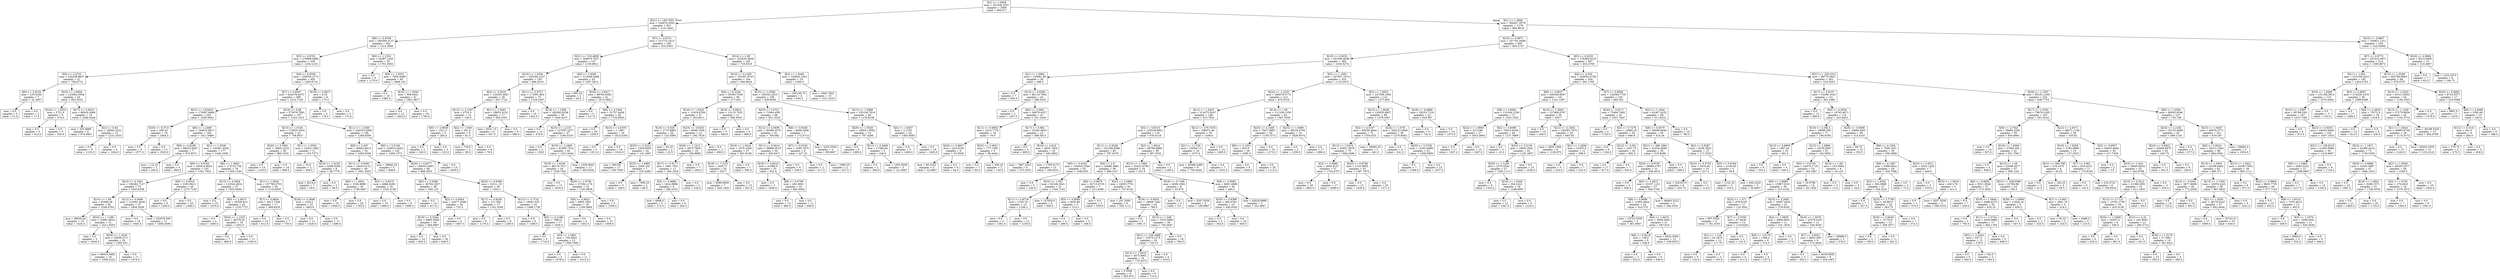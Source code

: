 digraph Tree {
node [shape=box] ;
0 [label="X[1] <= 1.0928\nmse = 331639.3357\nsamples = 2000\nvalue = 994.517"] ;
1 [label="X[21] <= 190.7655\nmse = 334474.0293\nsamples = 821\nvalue = 1151.8441"] ;
0 -> 1 [labeldistance=2.5, labelangle=45, headlabel="True"] ;
2 [label="X[8] <= 0.9768\nmse = 283384.3137\nsamples = 491\nvalue = 1314.3666"] ;
1 -> 2 ;
3 [label="X[3] <= 0.8701\nmse = 279869.0884\nsamples = 436\nvalue = 1254.1216"] ;
2 -> 3 ;
4 [label="X[9] <= 2.5732\nmse = 225238.8637\nsamples = 31\nvalue = 708.6774"] ;
3 -> 4 ;
5 [label="X[6] <= 2.9154\nmse = 235.9184\nsamples = 7\nvalue = 41.2857"] ;
4 -> 5 ;
6 [label="mse = 0.0\nsamples = 5\nvalue = 51.0"] ;
5 -> 6 ;
7 [label="mse = 0.0\nsamples = 2\nvalue = 17.0"] ;
5 -> 7 ;
8 [label="X[23] <= 3.9949\nmse = 123062.0556\nsamples = 24\nvalue = 903.3333"] ;
4 -> 8 ;
9 [label="X[16] <= 1.0252\nmse = 3721.0\nsamples = 6\nvalue = 474.0"] ;
8 -> 9 ;
10 [label="mse = 0.0\nsamples = 3\nvalue = 413.0"] ;
9 -> 10 ;
11 [label="mse = 0.0\nsamples = 3\nvalue = 535.0"] ;
9 -> 11 ;
12 [label="X[17] <= 0.9523\nmse = 80919.2469\nsamples = 18\nvalue = 1046.4444"] ;
8 -> 12 ;
13 [label="mse = 533.8889\nsamples = 6\nvalue = 676.6667"] ;
12 -> 13 ;
14 [label="X[2] <= 0.84\nmse = 18560.2222\nsamples = 12\nvalue = 1231.3333"] ;
12 -> 14 ;
15 [label="mse = 0.0\nsamples = 8\nvalue = 1135.0"] ;
14 -> 15 ;
16 [label="mse = 0.0\nsamples = 4\nvalue = 1424.0"] ;
14 -> 16 ;
17 [label="X[4] <= 6.8356\nmse = 259535.2773\nsamples = 405\nvalue = 1295.8716"] ;
3 -> 17 ;
18 [label="X[7] <= 0.9597\nmse = 244278.4475\nsamples = 399\nvalue = 1312.7193"] ;
17 -> 18 ;
19 [label="X[21] <= 19.6633\nmse = 173097.8469\nsamples = 202\nvalue = 1458.5842"] ;
18 -> 19 ;
20 [label="X[18] <= 6.3721\nmse = 406.25\nsamples = 18\nvalue = 1944.5"] ;
19 -> 20 ;
21 [label="mse = 0.0\nsamples = 5\nvalue = 1977.0"] ;
20 -> 21 ;
22 [label="mse = 0.0\nsamples = 13\nvalue = 1932.0"] ;
20 -> 22 ;
23 [label="X[6] <= 1.2469\nmse = 164633.8617\nsamples = 184\nvalue = 1411.0489"] ;
19 -> 23 ;
24 [label="X[8] <= 0.9208\nmse = 88525.8367\nsamples = 7\nvalue = 674.8571"] ;
23 -> 24 ;
25 [label="mse = 110.25\nsamples = 2\nvalue = 204.5"] ;
24 -> 25 ;
26 [label="mse = 0.0\nsamples = 5\nvalue = 863.0"] ;
24 -> 26 ;
27 [label="X[1] <= 1.0536\nmse = 145361.9336\nsamples = 177\nvalue = 1440.1638"] ;
23 -> 27 ;
28 [label="X[6] <= 3.0193\nmse = 100414.9625\nsamples = 101\nvalue = 1541.7822"] ;
27 -> 28 ;
29 [label="X[10] <= 4.1961\nmse = 100482.7127\nsamples = 73\nvalue = 1643.8356"] ;
28 -> 29 ;
30 [label="X[14] <= 1.09\nmse = 62846.38\nsamples = 46\nvalue = 1549.4783"] ;
29 -> 30 ;
31 [label="mse = 56629.44\nsamples = 15\nvalue = 1420.4"] ;
30 -> 31 ;
32 [label="X[24] <= 1.1199\nmse = 53891.8023\nsamples = 31\nvalue = 1611.9355"] ;
30 -> 32 ;
33 [label="mse = 0.0\nsamples = 2\nvalue = 1844.0"] ;
32 -> 33 ;
34 [label="X[26] <= 1.2239\nmse = 53638.2711\nsamples = 29\nvalue = 1595.931"] ;
32 -> 34 ;
35 [label="mse = 80416.5062\nsamples = 18\nvalue = 1548.2222"] ;
34 -> 35 ;
36 [label="mse = 0.0\nsamples = 11\nvalue = 1674.0"] ;
34 -> 36 ;
37 [label="X[12] <= 4.0408\nmse = 123592.4636\nsamples = 27\nvalue = 1804.5926"] ;
29 -> 37 ;
38 [label="mse = 0.0\nsamples = 16\nvalue = 1945.0"] ;
37 -> 38 ;
39 [label="mse = 232978.595\nsamples = 11\nvalue = 1600.3636"] ;
37 -> 39 ;
40 [label="X[5] <= 0.9016\nmse = 2293.0612\nsamples = 28\nvalue = 1275.7143"] ;
28 -> 40 ;
41 [label="mse = 0.0\nsamples = 8\nvalue = 1200.0"] ;
40 -> 41 ;
42 [label="mse = 0.0\nsamples = 20\nvalue = 1306.0"] ;
40 -> 42 ;
43 [label="X[6] <= 1.3403\nmse = 173133.736\nsamples = 76\nvalue = 1305.1184"] ;
27 -> 43 ;
44 [label="X[12] <= 4.3404\nmse = 112542.4032\nsamples = 37\nvalue = 1503.5946"] ;
43 -> 44 ;
45 [label="mse = 0.0\nsamples = 15\nvalue = 1870.0"] ;
44 -> 45 ;
46 [label="X[0] <= 2.9475\nmse = 35328.812\nsamples = 22\nvalue = 1253.7727"] ;
44 -> 46 ;
47 [label="mse = 0.0\nsamples = 4\nvalue = 1480.0"] ;
46 -> 47 ;
48 [label="X[24] <= 1.1253\nmse = 29279.25\nsamples = 18\nvalue = 1203.5"] ;
46 -> 48 ;
49 [label="mse = 0.0\nsamples = 7\nvalue = 989.0"] ;
48 -> 49 ;
50 [label="mse = 0.0\nsamples = 11\nvalue = 1340.0"] ;
48 -> 50 ;
51 [label="X[1] <= 1.0644\nmse = 157789.0703\nsamples = 39\nvalue = 1116.8205"] ;
43 -> 51 ;
52 [label="X[7] <= 0.8856\nmse = 4612.7336\nsamples = 17\nvalue = 668.8235"] ;
51 -> 52 ;
53 [label="mse = 0.0\nsamples = 10\nvalue = 612.0"] ;
52 -> 53 ;
54 [label="mse = 0.0\nsamples = 7\nvalue = 750.0"] ;
52 -> 54 ;
55 [label="X[18] <= 5.3646\nmse = 1225.0\nsamples = 22\nvalue = 1463.0"] ;
51 -> 55 ;
56 [label="mse = 0.0\nsamples = 11\nvalue = 1428.0"] ;
55 -> 56 ;
57 [label="mse = 0.0\nsamples = 11\nvalue = 1498.0"] ;
55 -> 57 ;
58 [label="X[19] <= 0.98\nmse = 273078.7991\nsamples = 197\nvalue = 1163.1523"] ;
18 -> 58 ;
59 [label="X[15] <= 1.0145\nmse = 174025.3932\nsamples = 41\nvalue = 756.8537"] ;
58 -> 59 ;
60 [label="X[20] <= 0.7801\nmse = 18822.2222\nsamples = 30\nvalue = 996.3333"] ;
59 -> 60 ;
61 [label="mse = 0.0\nsamples = 14\nvalue = 1143.0"] ;
60 -> 61 ;
62 [label="mse = 0.0\nsamples = 16\nvalue = 868.0"] ;
60 -> 62 ;
63 [label="X[1] <= 1.0503\nmse = 14322.1983\nsamples = 11\nvalue = 103.7273"] ;
59 -> 63 ;
64 [label="mse = 16.0\nsamples = 2\nvalue = 306.0"] ;
63 -> 64 ;
65 [label="X[16] <= 1.0155\nmse = 6388.8395\nsamples = 9\nvalue = 58.7778"] ;
63 -> 65 ;
66 [label="mse = 8214.0\nsamples = 7\nvalue = 59.0"] ;
65 -> 66 ;
67 [label="mse = 0.0\nsamples = 2\nvalue = 58.0"] ;
65 -> 67 ;
68 [label="X[11] <= 1.0265\nmse = 244323.2908\nsamples = 156\nvalue = 1269.9359"] ;
58 -> 68 ;
69 [label="X[9] <= 2.497\nmse = 85844.6914\nsamples = 54\nvalue = 1609.5556"] ;
68 -> 69 ;
70 [label="X[11] <= 0.9392\nmse = 18433.0112\nsamples = 49\nvalue = 1691.2653"] ;
69 -> 70 ;
71 [label="X[9] <= 1.6931\nmse = 1530.8889\nsamples = 30\nvalue = 1790.6667"] ;
70 -> 71 ;
72 [label="mse = 0.0\nsamples = 10\nvalue = 1846.0"] ;
71 -> 72 ;
73 [label="mse = 0.0\nsamples = 20\nvalue = 1763.0"] ;
71 -> 73 ;
74 [label="X[5] <= 0.8475\nmse = 4886.4266\nsamples = 19\nvalue = 1534.3158"] ;
70 -> 74 ;
75 [label="mse = 0.0\nsamples = 10\nvalue = 1468.0"] ;
74 -> 75 ;
76 [label="mse = 0.0\nsamples = 9\nvalue = 1608.0"] ;
74 -> 76 ;
77 [label="mse = 39840.16\nsamples = 5\nvalue = 808.8"] ;
69 -> 77 ;
78 [label="X[6] <= 5.5149\nmse = 234833.0204\nsamples = 102\nvalue = 1090.1373"] ;
68 -> 78 ;
79 [label="X[20] <= 0.8577\nmse = 164033.2991\nsamples = 88\nvalue = 968.2955"] ;
78 -> 79 ;
80 [label="X[6] <= 2.0589\nmse = 36704.1927\nsamples = 48\nvalue = 640.125"] ;
79 -> 80 ;
81 [label="mse = 0.0\nsamples = 14\nvalue = 417.0"] ;
80 -> 81 ;
82 [label="X[2] <= 0.9054\nmse = 22877.0588\nsamples = 34\nvalue = 732.0"] ;
80 -> 82 ;
83 [label="X[18] <= 5.5244\nmse = 6883.5556\nsamples = 30\nvalue = 684.6667"] ;
82 -> 83 ;
84 [label="mse = 0.0\nsamples = 10\nvalue = 802.0"] ;
83 -> 84 ;
85 [label="mse = 0.0\nsamples = 20\nvalue = 626.0"] ;
83 -> 85 ;
86 [label="mse = 0.0\nsamples = 4\nvalue = 1087.0"] ;
82 -> 86 ;
87 [label="X[20] <= 0.9389\nmse = 32511.19\nsamples = 40\nvalue = 1362.1"] ;
79 -> 87 ;
88 [label="X[17] <= 0.9256\nmse = 271.308\nsamples = 17\nvalue = 1191.5294"] ;
87 -> 88 ;
89 [label="mse = 0.0\nsamples = 9\nvalue = 1176.0"] ;
88 -> 89 ;
90 [label="mse = 0.0\nsamples = 8\nvalue = 1209.0"] ;
88 -> 90 ;
91 [label="X[12] <= 3.3732\nmse = 18941.535\nsamples = 23\nvalue = 1488.1739"] ;
87 -> 91 ;
92 [label="mse = 0.0\nsamples = 6\nvalue = 1296.0"] ;
91 -> 92 ;
93 [label="X[0] <= 5.2188\nmse = 7992.0\nsamples = 17\nvalue = 1556.0"] ;
91 -> 93 ;
94 [label="mse = 0.0\nsamples = 4\nvalue = 1716.0"] ;
93 -> 94 ;
95 [label="X[3] <= 1.0901\nmse = 150.4852\nsamples = 13\nvalue = 1506.7692"] ;
93 -> 95 ;
96 [label="mse = 0.0\nsamples = 2\nvalue = 1478.0"] ;
95 -> 96 ;
97 [label="mse = 0.0\nsamples = 11\nvalue = 1512.0"] ;
95 -> 97 ;
98 [label="mse = 0.0\nsamples = 14\nvalue = 1856.0"] ;
78 -> 98 ;
99 [label="X[19] <= 0.9671\nmse = 6.25\nsamples = 6\nvalue = 175.5"] ;
17 -> 99 ;
100 [label="mse = 0.0\nsamples = 3\nvalue = 178.0"] ;
99 -> 100 ;
101 [label="mse = 0.0\nsamples = 3\nvalue = 173.0"] ;
99 -> 101 ;
102 [label="X[6] <= 1.1332\nmse = 54397.1425\nsamples = 55\nvalue = 1791.9455"] ;
2 -> 102 ;
103 [label="mse = 0.0\nsamples = 6\nvalue = 1170.0"] ;
102 -> 103 ;
104 [label="X[9] <= 1.6551\nmse = 7892.9488\nsamples = 49\nvalue = 1868.102"] ;
102 -> 104 ;
105 [label="mse = 0.0\nsamples = 18\nvalue = 1982.0"] ;
104 -> 105 ;
106 [label="X[19] <= 1.0545\nmse = 569.6441\nsamples = 31\nvalue = 1801.9677"] ;
104 -> 106 ;
107 [label="mse = 0.0\nsamples = 12\nvalue = 1832.0"] ;
106 -> 107 ;
108 [label="mse = 0.0\nsamples = 19\nvalue = 1783.0"] ;
106 -> 108 ;
109 [label="X[7] <= 0.8731\nmse = 312715.2415\nsamples = 330\nvalue = 910.0303"] ;
1 -> 109 ;
110 [label="X[21] <= 319.4609\nmse = 306670.7637\nsamples = 147\nvalue = 1150.8912"] ;
109 -> 110 ;
111 [label="X[16] <= 1.0334\nmse = 229184.1227\nsamples = 104\nvalue = 966.2019"] ;
110 -> 111 ;
112 [label="X[4] <= 3.5516\nmse = 133435.3841\nsamples = 29\nvalue = 547.1724"] ;
111 -> 112 ;
113 [label="X[12] <= 2.1637\nmse = 9753.5\nsamples = 12\nvalue = 149.0"] ;
112 -> 113 ;
114 [label="X[6] <= 2.9636\nmse = 1521.0\nsamples = 4\nvalue = 284.0"] ;
113 -> 114 ;
115 [label="mse = 0.0\nsamples = 2\nvalue = 245.0"] ;
114 -> 115 ;
116 [label="mse = 0.0\nsamples = 2\nvalue = 323.0"] ;
114 -> 116 ;
117 [label="X[2] <= 1.049\nmse = 201.0\nsamples = 8\nvalue = 81.5"] ;
113 -> 117 ;
118 [label="mse = 729.0\nsamples = 2\nvalue = 89.0"] ;
117 -> 118 ;
119 [label="mse = 0.0\nsamples = 6\nvalue = 79.0"] ;
117 -> 119 ;
120 [label="X[1] <= 1.0491\nmse = 29832.4152\nsamples = 17\nvalue = 828.2353"] ;
112 -> 120 ;
121 [label="mse = 8331.75\nsamples = 8\nvalue = 657.5"] ;
120 -> 121 ;
122 [label="mse = 0.0\nsamples = 9\nvalue = 980.0"] ;
120 -> 122 ;
123 [label="X[11] <= 0.9727\nmse = 172061.802\nsamples = 75\nvalue = 1128.2267"] ;
111 -> 123 ;
124 [label="mse = 0.0\nsamples = 16\nvalue = 1452.0"] ;
123 -> 124 ;
125 [label="X[19] <= 1.1369\nmse = 182585.0238\nsamples = 59\nvalue = 1040.4237"] ;
123 -> 125 ;
126 [label="mse = 0.0\nsamples = 12\nvalue = 476.0"] ;
125 -> 126 ;
127 [label="X[25] <= 1.2151\nmse = 127097.2277\nsamples = 47\nvalue = 1184.5319"] ;
125 -> 127 ;
128 [label="mse = 0.0\nsamples = 2\nvalue = 138.0"] ;
127 -> 128 ;
129 [label="X[19] <= 1.1669\nmse = 81905.7314\nsamples = 45\nvalue = 1231.0444"] ;
127 -> 129 ;
130 [label="X[16] <= 1.0339\nmse = 68176.7517\nsamples = 34\nvalue = 1329.7941"] ;
129 -> 130 ;
131 [label="mse = 0.0\nsamples = 12\nvalue = 1634.0"] ;
130 -> 131 ;
132 [label="X[26] <= 1.0738\nmse = 27354.1178\nsamples = 22\nvalue = 1163.8636"] ;
130 -> 132 ;
133 [label="X[8] <= 0.9822\nmse = 9895.1801\nsamples = 19\nvalue = 1109.3684"] ;
132 -> 133 ;
134 [label="mse = 0.0\nsamples = 4\nvalue = 1302.0"] ;
133 -> 134 ;
135 [label="mse = 0.0\nsamples = 15\nvalue = 1058.0"] ;
133 -> 135 ;
136 [label="mse = 0.0\nsamples = 3\nvalue = 1509.0"] ;
132 -> 136 ;
137 [label="mse = 1036.6942\nsamples = 11\nvalue = 925.8182"] ;
129 -> 137 ;
138 [label="X[6] <= 1.9295\nmse = 212049.2666\nsamples = 43\nvalue = 1597.5814"] ;
110 -> 138 ;
139 [label="mse = 992.25\nsamples = 2\nvalue = 43.5"] ;
138 -> 139 ;
140 [label="X[20] <= 0.8417\nmse = 98784.6282\nsamples = 41\nvalue = 1673.3902"] ;
138 -> 140 ;
141 [label="mse = 0.0\nsamples = 2\nvalue = 517.0"] ;
140 -> 141 ;
142 [label="X[6] <= 4.1844\nmse = 31757.4438\nsamples = 39\nvalue = 1732.6923"] ;
140 -> 142 ;
143 [label="mse = 0.0\nsamples = 20\nvalue = 1559.0"] ;
142 -> 143 ;
144 [label="X[10] <= 4.0376\nmse = 1.1967\nsamples = 19\nvalue = 1915.5263"] ;
142 -> 144 ;
145 [label="mse = 0.0\nsamples = 3\nvalue = 1913.0"] ;
144 -> 145 ;
146 [label="mse = 0.0\nsamples = 16\nvalue = 1916.0"] ;
144 -> 146 ;
147 [label="X[14] <= 1.09\nmse = 233535.3839\nsamples = 183\nvalue = 716.5519"] ;
109 -> 147 ;
148 [label="X[10] <= 4.1405\nmse = 191561.9743\nsamples = 164\nvalue = 640.9634"] ;
147 -> 148 ;
149 [label="X[4] <= 6.3184\nmse = 35593.7539\nsamples = 58\nvalue = 277.931"] ;
148 -> 149 ;
150 [label="X[16] <= 1.0335\nmse = 11918.6799\nsamples = 47\nvalue = 203.8511"] ;
149 -> 150 ;
151 [label="X[18] <= 8.029\nmse = 2775.4985\nsamples = 26\nvalue = 132.0385"] ;
150 -> 151 ;
152 [label="X[25] <= 3.2223\nmse = 1920.0556\nsamples = 24\nvalue = 141.1667"] ;
151 -> 152 ;
153 [label="mse = 950.09\nsamples = 17\nvalue = 156.7059"] ;
152 -> 153 ;
154 [label="X[23] <= 1.6985\nmse = 2265.102\nsamples = 7\nvalue = 103.4286"] ;
152 -> 154 ;
155 [label="mse = 0.0\nsamples = 5\nvalue = 109.0"] ;
154 -> 155 ;
156 [label="mse = 7656.25\nsamples = 2\nvalue = 89.5"] ;
154 -> 156 ;
157 [label="mse = 42.25\nsamples = 2\nvalue = 22.5"] ;
151 -> 157 ;
158 [label="X[23] <= 3.9333\nmse = 8948.7528\nsamples = 21\nvalue = 292.7619"] ;
150 -> 158 ;
159 [label="X[26] <= 1.1312\nmse = 2875.7654\nsamples = 18\nvalue = 259.8889"] ;
158 -> 159 ;
160 [label="X[17] <= 0.9177\nmse = 1681.7851\nsamples = 11\nvalue = 294.1818"] ;
159 -> 160 ;
161 [label="X[5] <= 0.9666\nmse = 1624.8889\nsamples = 9\nvalue = 285.3333"] ;
160 -> 161 ;
162 [label="mse = 4608.0\nsamples = 3\nvalue = 272.0"] ;
161 -> 162 ;
163 [label="mse = 0.0\nsamples = 6\nvalue = 292.0"] ;
161 -> 163 ;
164 [label="mse = 0.0\nsamples = 2\nvalue = 334.0"] ;
160 -> 164 ;
165 [label="mse = 0.0\nsamples = 7\nvalue = 206.0"] ;
159 -> 165 ;
166 [label="mse = 0.0\nsamples = 3\nvalue = 490.0"] ;
158 -> 166 ;
167 [label="X[18] <= 6.8815\nmse = 13115.7025\nsamples = 11\nvalue = 594.4545"] ;
149 -> 167 ;
168 [label="mse = 0.0\nsamples = 5\nvalue = 469.0"] ;
167 -> 168 ;
169 [label="mse = 0.0\nsamples = 6\nvalue = 699.0"] ;
167 -> 169 ;
170 [label="X[15] <= 1.0582\nmse = 165332.2015\nsamples = 106\nvalue = 839.6038"] ;
148 -> 170 ;
171 [label="X[25] <= 2.0721\nmse = 71994.4591\nsamples = 68\nvalue = 651.1618"] ;
170 -> 171 ;
172 [label="X[12] <= 4.5606\nmse = 50266.3375\nsamples = 61\nvalue = 706.082"] ;
171 -> 172 ;
173 [label="X[16] <= 1.0316\nmse = 1970.1509\nsamples = 27\nvalue = 561.8148"] ;
172 -> 173 ;
174 [label="X[18] <= 7.3151\nmse = 2405.71\nsamples = 20\nvalue = 553.7"] ;
173 -> 174 ;
175 [label="mse = 6590.6939\nsamples = 7\nvalue = 540.1429"] ;
174 -> 175 ;
176 [label="mse = 0.0\nsamples = 13\nvalue = 561.0"] ;
174 -> 176 ;
177 [label="mse = 0.0\nsamples = 7\nvalue = 585.0"] ;
173 -> 177 ;
178 [label="X[11] <= 0.9214\nmse = 58966.0519\nsamples = 34\nvalue = 820.6471"] ;
172 -> 178 ;
179 [label="X[18] <= 5.6016\nmse = 41080.0\nsamples = 25\nvalue = 922.4"] ;
178 -> 179 ;
180 [label="mse = 0.0\nsamples = 2\nvalue = 1606.0"] ;
179 -> 180 ;
181 [label="X[8] <= 0.9799\nmse = 483.0851\nsamples = 23\nvalue = 862.9565"] ;
179 -> 181 ;
182 [label="mse = 0.0\nsamples = 12\nvalue = 884.0"] ;
181 -> 182 ;
183 [label="mse = 0.0\nsamples = 11\nvalue = 840.0"] ;
181 -> 183 ;
184 [label="mse = 0.0\nsamples = 9\nvalue = 538.0"] ;
178 -> 184 ;
185 [label="X[8] <= 0.9436\nmse = 6006.5306\nsamples = 7\nvalue = 172.5714"] ;
171 -> 185 ;
186 [label="X[7] <= 0.9193\nmse = 1095.1875\nsamples = 4\nvalue = 227.25"] ;
185 -> 186 ;
187 [label="mse = 0.0\nsamples = 2\nvalue = 217.0"] ;
186 -> 187 ;
188 [label="mse = 1980.25\nsamples = 2\nvalue = 237.5"] ;
186 -> 188 ;
189 [label="mse = 3253.5556\nsamples = 3\nvalue = 99.6667"] ;
185 -> 189 ;
190 [label="X[13] <= 1.0989\nmse = 155100.7819\nsamples = 38\nvalue = 1176.8158"] ;
170 -> 190 ;
191 [label="X[26] <= 1.0526\nmse = 180911.9592\nsamples = 14\nvalue = 787.4286"] ;
190 -> 191 ;
192 [label="mse = 0.0\nsamples = 9\nvalue = 1099.0"] ;
191 -> 192 ;
193 [label="X[11] <= 0.9496\nmse = 17286.64\nsamples = 5\nvalue = 226.6"] ;
191 -> 193 ;
194 [label="mse = 0.0\nsamples = 2\nvalue = 384.0"] ;
193 -> 194 ;
195 [label="mse = 1283.5556\nsamples = 3\nvalue = 121.6667"] ;
193 -> 195 ;
196 [label="X[4] <= 1.6457\nmse = 4.1233\nsamples = 24\nvalue = 1403.9583"] ;
190 -> 196 ;
197 [label="mse = 0.0\nsamples = 5\nvalue = 1400.0"] ;
196 -> 197 ;
198 [label="mse = 0.0\nsamples = 19\nvalue = 1405.0"] ;
196 -> 198 ;
199 [label="X[2] <= 1.0446\nmse = 120826.1053\nsamples = 19\nvalue = 1369.0"] ;
147 -> 199 ;
200 [label="mse = 205146.75\nsamples = 4\nvalue = 834.5"] ;
199 -> 200 ;
201 [label="mse = 1840.7822\nsamples = 15\nvalue = 1511.5333"] ;
199 -> 201 ;
202 [label="X[1] <= 1.3906\nmse = 300427.0579\nsamples = 1179\nvalue = 884.9618"] ;
0 -> 202 [labeldistance=2.5, labelangle=-45, headlabel="False"] ;
203 [label="X[19] <= 0.9671\nmse = 257781.6498\nsamples = 950\nvalue = 803.2747"] ;
202 -> 203 ;
204 [label="X[19] <= 0.9233\nmse = 291954.8289\nsamples = 383\nvalue = 1026.5274"] ;
203 -> 204 ;
205 [label="X[1] <= 1.0962\nmse = 120081.89\nsamples = 50\nvalue = 389.3"] ;
204 -> 205 ;
206 [label="mse = 0.0\nsamples = 7\nvalue = 950.0"] ;
205 -> 206 ;
207 [label="X[13] <= 0.8384\nmse = 80119.7902\nsamples = 43\nvalue = 298.0233"] ;
205 -> 207 ;
208 [label="mse = 0.0\nsamples = 2\nvalue = 1257.0"] ;
207 -> 208 ;
209 [label="X[6] <= 2.3601\nmse = 36979.4527\nsamples = 41\nvalue = 251.2439"] ;
207 -> 209 ;
210 [label="X[11] <= 0.9563\nmse = 1014.7778\nsamples = 18\nvalue = 76.0"] ;
209 -> 210 ;
211 [label="X[20] <= 0.8827\nmse = 244.9136\nsamples = 9\nvalue = 53.5556"] ;
210 -> 211 ;
212 [label="mse = 80.2222\nsamples = 3\nvalue = 32.6667"] ;
211 -> 212 ;
213 [label="mse = 0.0\nsamples = 6\nvalue = 64.0"] ;
211 -> 213 ;
214 [label="X[25] <= 2.3651\nmse = 777.1358\nsamples = 9\nvalue = 98.4444"] ;
210 -> 214 ;
215 [label="mse = 0.0\nsamples = 7\nvalue = 85.0"] ;
214 -> 215 ;
216 [label="mse = 650.25\nsamples = 2\nvalue = 145.5"] ;
214 -> 216 ;
217 [label="X[17] <= 0.962\nmse = 22282.0643\nsamples = 23\nvalue = 388.3913"] ;
209 -> 217 ;
218 [label="mse = 0.0\nsamples = 4\nvalue = 683.0"] ;
217 -> 218 ;
219 [label="X[18] <= 4.616\nmse = 4853.7064\nsamples = 19\nvalue = 326.3684"] ;
217 -> 219 ;
220 [label="mse = 7867.2222\nsamples = 6\nvalue = 275.3333"] ;
219 -> 220 ;
221 [label="mse = 1705.9172\nsamples = 13\nvalue = 349.9231"] ;
219 -> 221 ;
222 [label="X[3] <= 1.1583\nmse = 247637.1673\nsamples = 333\nvalue = 1122.2072"] ;
204 -> 222 ;
223 [label="X[24] <= 1.2235\nmse = 246570.5775\nsamples = 212\nvalue = 976.5519"] ;
222 -> 223 ;
224 [label="X[11] <= 1.0453\nmse = 214575.9247\nsamples = 149\nvalue = 813.7651"] ;
223 -> 224 ;
225 [label="X[5] <= 0.8315\nmse = 125539.9901\nsamples = 119\nvalue = 676.4118"] ;
224 -> 225 ;
226 [label="X[11] <= 0.9208\nmse = 101299.8386\nsamples = 83\nvalue = 797.4578"] ;
225 -> 226 ;
227 [label="X[9] <= 3.4102\nmse = 154620.2344\nsamples = 24\nvalue = 1046.625"] ;
226 -> 227 ;
228 [label="mse = 0.0\nsamples = 3\nvalue = 220.0"] ;
227 -> 228 ;
229 [label="X[22] <= 1.047\nmse = 65148.2041\nsamples = 21\nvalue = 1164.7143"] ;
227 -> 229 ;
230 [label="X[11] <= 0.8718\nmse = 2745.76\nsamples = 15\nvalue = 1256.2"] ;
229 -> 230 ;
231 [label="mse = 0.0\nsamples = 3\nvalue = 1361.0"] ;
230 -> 231 ;
232 [label="mse = 0.0\nsamples = 12\nvalue = 1230.0"] ;
230 -> 232 ;
233 [label="mse = 147920.0\nsamples = 6\nvalue = 936.0"] ;
229 -> 233 ;
234 [label="X[4] <= 2.9\nmse = 44082.4981\nsamples = 59\nvalue = 696.1017"] ;
226 -> 234 ;
235 [label="X[8] <= 0.9878\nmse = 26715.6735\nsamples = 7\nvalue = 313.4286"] ;
234 -> 235 ;
236 [label="X[5] <= 0.8085\nmse = 3630.96\nsamples = 5\nvalue = 215.2"] ;
235 -> 236 ;
237 [label="mse = 0.0\nsamples = 2\nvalue = 289.0"] ;
236 -> 237 ;
238 [label="mse = 0.0\nsamples = 3\nvalue = 166.0"] ;
236 -> 238 ;
239 [label="mse = 0.0\nsamples = 2\nvalue = 559.0"] ;
235 -> 239 ;
240 [label="X[23] <= 3.2885\nmse = 24053.7751\nsamples = 52\nvalue = 747.6154"] ;
234 -> 240 ;
241 [label="mse = 191.2099\nsamples = 9\nvalue = 545.1111"] ;
240 -> 241 ;
242 [label="X[19] <= 0.9455\nmse = 18668.7442\nsamples = 43\nvalue = 790.0"] ;
240 -> 242 ;
243 [label="mse = 0.0\nsamples = 5\nvalue = 1091.0"] ;
242 -> 243 ;
244 [label="X[15] <= 1.048\nmse = 7635.3968\nsamples = 38\nvalue = 750.3947"] ;
242 -> 244 ;
245 [label="X[21] <= 258.3988\nmse = 12576.1275\nsamples = 20\nvalue = 720.15"] ;
244 -> 245 ;
246 [label="X[13] <= 1.0018\nmse = 3075.9961\nsamples = 16\nvalue = 770.4375"] ;
245 -> 246 ;
247 [label="mse = 5.3594\nsamples = 8\nvalue = 825.875"] ;
246 -> 247 ;
248 [label="mse = 0.0\nsamples = 8\nvalue = 715.0"] ;
246 -> 248 ;
249 [label="mse = 0.0\nsamples = 4\nvalue = 519.0"] ;
245 -> 249 ;
250 [label="mse = 0.0\nsamples = 18\nvalue = 784.0"] ;
244 -> 250 ;
251 [label="X[2] <= 1.0914\nmse = 69760.8889\nsamples = 36\nvalue = 397.3333"] ;
225 -> 251 ;
252 [label="X[13] <= 1.1994\nmse = 35222.4706\nsamples = 34\nvalue = 351.0"] ;
251 -> 252 ;
253 [label="X[18] <= 5.7169\nmse = 4599.1094\nsamples = 8\nvalue = 43.875"] ;
252 -> 253 ;
254 [label="mse = 0.0\nsamples = 5\nvalue = 5.0"] ;
253 -> 254 ;
255 [label="mse = 5547.5556\nsamples = 3\nvalue = 108.6667"] ;
253 -> 255 ;
256 [label="X[8] <= 0.9582\nmse = 6691.4808\nsamples = 26\nvalue = 445.5"] ;
252 -> 256 ;
257 [label="X[20] <= 0.8388\nmse = 388.4764\nsamples = 23\nvalue = 459.0435"] ;
256 -> 257 ;
258 [label="mse = 0.0\nsamples = 4\nvalue = 502.0"] ;
257 -> 258 ;
259 [label="mse = 0.0\nsamples = 19\nvalue = 450.0"] ;
257 -> 259 ;
260 [label="mse = 42826.8889\nsamples = 3\nvalue = 341.6667"] ;
256 -> 260 ;
261 [label="mse = 0.0\nsamples = 2\nvalue = 1185.0"] ;
251 -> 261 ;
262 [label="X[21] <= 279.7535\nmse = 196071.84\nsamples = 30\nvalue = 1358.6"] ;
224 -> 262 ;
263 [label="X[1] <= 1.1729\nmse = 192847.5\nsamples = 16\nvalue = 1073.0"] ;
262 -> 263 ;
264 [label="mse = 25588.2469\nsamples = 9\nvalue = 700.4444"] ;
263 -> 264 ;
265 [label="mse = 0.0\nsamples = 7\nvalue = 1552.0"] ;
263 -> 265 ;
266 [label="mse = 0.0\nsamples = 14\nvalue = 1685.0"] ;
262 -> 266 ;
267 [label="X[14] <= 1.09\nmse = 111339.1358\nsamples = 63\nvalue = 1361.5556"] ;
223 -> 267 ;
268 [label="X[25] <= 4.1466\nmse = 7847.2893\nsamples = 44\nvalue = 1159.7273"] ;
267 -> 268 ;
269 [label="X[6] <= 2.1931\nmse = 810.0\nsamples = 28\nvalue = 1095.0"] ;
268 -> 269 ;
270 [label="mse = 0.0\nsamples = 8\nvalue = 1050.0"] ;
269 -> 270 ;
271 [label="mse = 0.0\nsamples = 20\nvalue = 1113.0"] ;
269 -> 271 ;
272 [label="mse = 0.0\nsamples = 16\nvalue = 1273.0"] ;
268 -> 272 ;
273 [label="X[23] <= 1.9499\nmse = 38216.4709\nsamples = 19\nvalue = 1828.9474"] ;
267 -> 273 ;
274 [label="mse = 0.0\nsamples = 2\nvalue = 1259.0"] ;
273 -> 274 ;
275 [label="mse = 0.0\nsamples = 17\nvalue = 1896.0"] ;
273 -> 275 ;
276 [label="X[2] <= 1.0933\nmse = 147209.1005\nsamples = 121\nvalue = 1377.405"] ;
222 -> 276 ;
277 [label="X[15] <= 1.0638\nmse = 120935.6927\nsamples = 98\nvalue = 1479.3367"] ;
276 -> 277 ;
278 [label="X[4] <= 4.3107\nmse = 69530.4844\nsamples = 72\nvalue = 1554.625"] ;
277 -> 278 ;
279 [label="X[13] <= 1.0479\nmse = 33651.3878\nsamples = 70\nvalue = 1586.4286"] ;
278 -> 279 ;
280 [label="X[4] <= 3.5886\nmse = 2634.8137\nsamples = 37\nvalue = 1754.6757"] ;
279 -> 280 ;
281 [label="mse = 0.0\nsamples = 20\nvalue = 1802.0"] ;
280 -> 281 ;
282 [label="mse = 0.0\nsamples = 17\nvalue = 1699.0"] ;
280 -> 282 ;
283 [label="X[20] <= 0.8768\nmse = 1103.9853\nsamples = 33\nvalue = 1397.7879"] ;
279 -> 283 ;
284 [label="mse = 0.0\nsamples = 13\nvalue = 1439.0"] ;
283 -> 284 ;
285 [label="mse = 0.0\nsamples = 20\nvalue = 1371.0"] ;
283 -> 285 ;
286 [label="mse = 50850.25\nsamples = 2\nvalue = 441.5"] ;
278 -> 286 ;
287 [label="X[24] <= 1.079\nmse = 204123.3609\nsamples = 26\nvalue = 1270.8462"] ;
277 -> 287 ;
288 [label="mse = 0.0\nsamples = 4\nvalue = 241.0"] ;
287 -> 288 ;
289 [label="X[25] <= 3.3728\nmse = 13342.8099\nsamples = 22\nvalue = 1458.0909"] ;
287 -> 289 ;
290 [label="mse = 0.0\nsamples = 7\nvalue = 1289.0"] ;
289 -> 290 ;
291 [label="mse = 0.0\nsamples = 15\nvalue = 1537.0"] ;
289 -> 291 ;
292 [label="X[18] <= 6.0886\nmse = 26253.7316\nsamples = 23\nvalue = 943.087"] ;
276 -> 292 ;
293 [label="mse = 0.0\nsamples = 9\nvalue = 741.0"] ;
292 -> 293 ;
294 [label="mse = 0.0\nsamples = 14\nvalue = 1073.0"] ;
292 -> 294 ;
295 [label="X[3] <= 0.9233\nmse = 178289.0216\nsamples = 567\nvalue = 652.4709"] ;
203 -> 295 ;
296 [label="X[4] <= 4.305\nmse = 229003.2728\nsamples = 204\nvalue = 891.1765"] ;
295 -> 296 ;
297 [label="X[8] <= 0.9637\nmse = 246349.8547\nsamples = 101\nvalue = 1101.1287"] ;
296 -> 297 ;
298 [label="X[8] <= 0.9582\nmse = 110164.1238\nsamples = 71\nvalue = 1333.7042"] ;
297 -> 298 ;
299 [label="X[22] <= 1.0893\nmse = 23.3196\nsamples = 27\nvalue = 1653.2963"] ;
298 -> 299 ;
300 [label="mse = 0.0\nsamples = 17\nvalue = 1657.0"] ;
299 -> 300 ;
301 [label="mse = 0.0\nsamples = 10\nvalue = 1647.0"] ;
299 -> 301 ;
302 [label="X[2] <= 0.8396\nmse = 76613.8326\nsamples = 44\nvalue = 1137.5909"] ;
298 -> 302 ;
303 [label="mse = 0.0\nsamples = 2\nvalue = 10.0"] ;
302 -> 303 ;
304 [label="X[23] <= 3.3139\nmse = 16833.2041\nsamples = 42\nvalue = 1191.2857"] ;
302 -> 304 ;
305 [label="X[26] <= 1.1239\nmse = 2575.6543\nsamples = 27\nvalue = 1283.1111"] ;
304 -> 305 ;
306 [label="mse = 0.0\nsamples = 9\nvalue = 1352.0"] ;
305 -> 306 ;
307 [label="X[16] <= 1.0265\nmse = 304.2222\nsamples = 18\nvalue = 1248.6667"] ;
305 -> 307 ;
308 [label="mse = 0.0\nsamples = 12\nvalue = 1261.0"] ;
307 -> 308 ;
309 [label="mse = 0.0\nsamples = 6\nvalue = 1224.0"] ;
307 -> 309 ;
310 [label="mse = 0.0\nsamples = 15\nvalue = 1026.0"] ;
304 -> 310 ;
311 [label="X[15] <= 1.0093\nmse = 137668.0767\nsamples = 30\nvalue = 550.7"] ;
297 -> 311 ;
312 [label="mse = 0.0\nsamples = 10\nvalue = 265.0"] ;
311 -> 312 ;
313 [label="X[12] <= 2.3292\nmse = 145283.7475\nsamples = 20\nvalue = 693.55"] ;
311 -> 313 ;
314 [label="mse = 2835.1094\nsamples = 8\nvalue = 1136.875"] ;
313 -> 314 ;
315 [label="X[1] <= 1.2938\nmse = 21875.0\nsamples = 12\nvalue = 398.0"] ;
313 -> 315 ;
316 [label="mse = 0.0\nsamples = 5\nvalue = 223.0"] ;
315 -> 316 ;
317 [label="mse = 0.0\nsamples = 7\nvalue = 523.0"] ;
315 -> 317 ;
318 [label="X[7] <= 0.8608\nmse = 126384.7735\nsamples = 103\nvalue = 685.301"] ;
296 -> 318 ;
319 [label="X[20] <= 0.8171\nmse = 73494.7682\nsamples = 34\nvalue = 1037.7647"] ;
318 -> 319 ;
320 [label="mse = 0.0\nsamples = 4\nvalue = 1720.0"] ;
319 -> 320 ;
321 [label="X[5] <= 0.7276\nmse = 12960.16\nsamples = 30\nvalue = 946.8"] ;
319 -> 321 ;
322 [label="mse = 0.0\nsamples = 6\nvalue = 1164.0"] ;
321 -> 322 ;
323 [label="X[12] <= 5.031\nmse = 1457.75\nsamples = 24\nvalue = 892.5"] ;
321 -> 323 ;
324 [label="mse = 0.0\nsamples = 17\nvalue = 917.0"] ;
323 -> 324 ;
325 [label="mse = 0.0\nsamples = 7\nvalue = 833.0"] ;
323 -> 325 ;
326 [label="X[2] <= 1.1644\nmse = 61067.4232\nsamples = 69\nvalue = 511.6232"] ;
318 -> 326 ;
327 [label="X[8] <= 0.9379\nmse = 50606.6644\nsamples = 50\nvalue = 415.34"] ;
326 -> 327 ;
328 [label="X[21] <= 390.1884\nmse = 31934.4849\nsamples = 35\nvalue = 519.8286"] ;
327 -> 328 ;
329 [label="X[24] <= 0.9736\nmse = 28886.3767\nsamples = 31\nvalue = 548.4516"] ;
328 -> 329 ;
330 [label="mse = 0.0\nsamples = 4\nvalue = 306.0"] ;
329 -> 330 ;
331 [label="X[0] <= 3.4873\nmse = 23167.1221\nsamples = 27\nvalue = 584.3704"] ;
329 -> 331 ;
332 [label="X[8] <= 0.9096\nmse = 11902.4844\nsamples = 24\nvalue = 614.375"] ;
331 -> 332 ;
333 [label="mse = 15723.5556\nsamples = 3\nvalue = 801.6667"] ;
332 -> 333 ;
334 [label="X[6] <= 1.9474\nmse = 5629.5692\nsamples = 21\nvalue = 587.619"] ;
332 -> 334 ;
335 [label="X[8] <= 0.9218\nmse = 128.0\nsamples = 9\nvalue = 638.0"] ;
334 -> 335 ;
336 [label="mse = 0.0\nsamples = 3\nvalue = 622.0"] ;
335 -> 336 ;
337 [label="mse = 0.0\nsamples = 6\nvalue = 646.0"] ;
335 -> 337 ;
338 [label="mse = 6424.3056\nsamples = 12\nvalue = 549.8333"] ;
334 -> 338 ;
339 [label="mse = 48464.2222\nsamples = 3\nvalue = 344.3333"] ;
331 -> 339 ;
340 [label="mse = 0.0\nsamples = 4\nvalue = 298.0"] ;
328 -> 340 ;
341 [label="X[3] <= 0.8287\nmse = 9258.3822\nsamples = 15\nvalue = 171.5333"] ;
327 -> 341 ;
342 [label="X[23] <= 5.4753\nmse = 3470.04\nsamples = 10\nvalue = 227.4"] ;
341 -> 342 ;
343 [label="mse = 318.9375\nsamples = 8\nvalue = 255.75"] ;
342 -> 343 ;
344 [label="mse = 0.0\nsamples = 2\nvalue = 114.0"] ;
342 -> 344 ;
345 [label="X[5] <= 0.9194\nmse = 2108.56\nsamples = 5\nvalue = 59.8"] ;
341 -> 345 ;
346 [label="mse = 1122.25\nsamples = 2\nvalue = 103.5"] ;
345 -> 346 ;
347 [label="mse = 644.2222\nsamples = 3\nvalue = 30.6667"] ;
345 -> 347 ;
348 [label="mse = 0.0\nsamples = 19\nvalue = 765.0"] ;
326 -> 348 ;
349 [label="X[21] <= 228.3312\nmse = 99770.5931\nsamples = 363\nvalue = 518.3223"] ;
295 -> 349 ;
350 [label="X[17] <= 0.8107\nmse = 53366.1043\nsamples = 131\nvalue = 303.2366"] ;
349 -> 350 ;
351 [label="mse = 0.0\nsamples = 12\nvalue = 896.0"] ;
350 -> 351 ;
352 [label="X[0] <= 4.2654\nmse = 19742.4671\nsamples = 119\nvalue = 243.4622"] ;
350 -> 352 ;
353 [label="X[10] <= 2.3813\nmse = 19999.558\nsamples = 71\nvalue = 194.8169"] ;
352 -> 353 ;
354 [label="X[13] <= 0.9839\nmse = 1987.44\nsamples = 10\nvalue = 391.4"] ;
353 -> 354 ;
355 [label="mse = 0.0\nsamples = 6\nvalue = 355.0"] ;
354 -> 355 ;
356 [label="mse = 0.0\nsamples = 4\nvalue = 446.0"] ;
354 -> 356 ;
357 [label="X[15] <= 1.0896\nmse = 15578.5697\nsamples = 61\nvalue = 162.5902"] ;
353 -> 357 ;
358 [label="X[5] <= 0.9155\nmse = 14679.1719\nsamples = 53\nvalue = 183.1887"] ;
357 -> 358 ;
359 [label="X[6] <= 2.9896\nmse = 15987.0191\nsamples = 39\nvalue = 215.5128"] ;
358 -> 359 ;
360 [label="X[22] <= 1.071\nmse = 978.9135\nsamples = 17\nvalue = 132.2941"] ;
359 -> 360 ;
361 [label="mse = 997.5556\nsamples = 3\nvalue = 191.3333"] ;
360 -> 361 ;
362 [label="X[7] <= 0.9782\nmse = 67.9439\nsamples = 14\nvalue = 119.6429"] ;
360 -> 362 ;
363 [label="X[1] <= 1.216\nmse = 54.1875\nsamples = 12\nvalue = 117.75"] ;
362 -> 363 ;
364 [label="mse = 0.0\nsamples = 9\nvalue = 122.0"] ;
363 -> 364 ;
365 [label="mse = 0.0\nsamples = 3\nvalue = 105.0"] ;
363 -> 365 ;
366 [label="mse = 0.0\nsamples = 2\nvalue = 131.0"] ;
362 -> 366 ;
367 [label="X[23] <= 3.2683\nmse = 18097.6033\nsamples = 22\nvalue = 279.8182"] ;
359 -> 367 ;
368 [label="X[3] <= 1.0839\nmse = 5884.6942\nsamples = 11\nvalue = 231.1818"] ;
367 -> 368 ;
369 [label="X[9] <= 3.6176\nmse = 1369.0\nsamples = 8\nvalue = 274.0"] ;
368 -> 369 ;
370 [label="mse = 0.0\nsamples = 4\nvalue = 311.0"] ;
369 -> 370 ;
371 [label="mse = 0.0\nsamples = 4\nvalue = 237.0"] ;
369 -> 371 ;
372 [label="mse = 0.0\nsamples = 3\nvalue = 117.0"] ;
368 -> 372 ;
373 [label="X[16] <= 1.0076\nmse = 25579.5207\nsamples = 11\nvalue = 328.4545"] ;
367 -> 373 ;
374 [label="X[7] <= 0.8321\nmse = 8643.358\nsamples = 9\nvalue = 273.4444"] ;
373 -> 374 ;
375 [label="mse = 0.0\nsamples = 3\nvalue = 352.0"] ;
374 -> 375 ;
376 [label="mse = 8336.8056\nsamples = 6\nvalue = 234.1667"] ;
374 -> 376 ;
377 [label="mse = 26896.0\nsamples = 2\nvalue = 576.0"] ;
373 -> 377 ;
378 [label="mse = 16.9796\nsamples = 14\nvalue = 93.1429"] ;
358 -> 378 ;
379 [label="X[14] <= 1.09\nmse = 103.3594\nsamples = 8\nvalue = 26.125"] ;
357 -> 379 ;
380 [label="mse = 0.0\nsamples = 3\nvalue = 13.0"] ;
379 -> 380 ;
381 [label="mse = 0.0\nsamples = 5\nvalue = 34.0"] ;
379 -> 381 ;
382 [label="X[26] <= 0.9398\nmse = 10684.4931\nsamples = 48\nvalue = 315.4167"] ;
352 -> 382 ;
383 [label="mse = 68.75\nsamples = 12\nvalue = 192.5"] ;
382 -> 383 ;
384 [label="X[6] <= 4.1054\nmse = 7508.1821\nsamples = 36\nvalue = 356.3889"] ;
382 -> 384 ;
385 [label="X[9] <= 4.1487\nmse = 5388.0452\nsamples = 29\nvalue = 334.7586"] ;
384 -> 385 ;
386 [label="X[3] <= 1.0055\nmse = 294.0988\nsamples = 27\nvalue = 354.2222"] ;
385 -> 386 ;
387 [label="mse = 0.0\nsamples = 7\nvalue = 327.0"] ;
386 -> 387 ;
388 [label="X[25] <= 2.7748\nmse = 46.8875\nsamples = 20\nvalue = 363.75"] ;
386 -> 388 ;
389 [label="X[20] <= 0.9449\nmse = 15.7515\nsamples = 13\nvalue = 359.3077"] ;
388 -> 389 ;
390 [label="mse = 0.0\nsamples = 2\nvalue = 350.0"] ;
389 -> 390 ;
391 [label="mse = 0.0\nsamples = 11\nvalue = 361.0"] ;
389 -> 391 ;
392 [label="mse = 0.0\nsamples = 7\nvalue = 372.0"] ;
388 -> 392 ;
393 [label="mse = 0.0\nsamples = 2\nvalue = 72.0"] ;
385 -> 393 ;
394 [label="X[23] <= 2.5011\nmse = 6323.1429\nsamples = 7\nvalue = 446.0"] ;
384 -> 394 ;
395 [label="mse = 0.0\nsamples = 2\nvalue = 533.0"] ;
394 -> 395 ;
396 [label="X[25] <= 1.5818\nmse = 4613.76\nsamples = 5\nvalue = 411.2"] ;
394 -> 396 ;
397 [label="mse = 0.0\nsamples = 2\nvalue = 474.0"] ;
396 -> 397 ;
398 [label="mse = 3307.5556\nsamples = 3\nvalue = 369.3333"] ;
396 -> 398 ;
399 [label="X[26] <= 1.1555\nmse = 85101.2194\nsamples = 232\nvalue = 639.7716"] ;
349 -> 399 ;
400 [label="X[17] <= 1.0782\nmse = 79976.5165\nsamples = 105\nvalue = 501.9143"] ;
399 -> 400 ;
401 [label="X[9] <= 2.7041\nmse = 59462.2281\nsamples = 55\nvalue = 654.9091"] ;
400 -> 401 ;
402 [label="mse = 0.0\nsamples = 14\nvalue = 957.0"] ;
401 -> 402 ;
403 [label="X[16] <= 1.0006\nmse = 37964.282\nsamples = 41\nvalue = 551.7561"] ;
401 -> 403 ;
404 [label="mse = 0.0\nsamples = 4\nvalue = 946.0"] ;
403 -> 404 ;
405 [label="X[13] <= 1.09\nmse = 23448.9277\nsamples = 37\nvalue = 509.1351"] ;
403 -> 405 ;
406 [label="X[8] <= 0.9095\nmse = 8521.8546\nsamples = 27\nvalue = 573.1852"] ;
405 -> 406 ;
407 [label="mse = 0.0\nsamples = 7\nvalue = 439.0"] ;
406 -> 407 ;
408 [label="X[19] <= 1.0844\nmse = 2996.8275\nsamples = 20\nvalue = 620.15"] ;
406 -> 408 ;
409 [label="mse = 0.0\nsamples = 3\nvalue = 705.0"] ;
408 -> 409 ;
410 [label="X[11] <= 1.0724\nmse = 2030.9689\nsamples = 17\nvalue = 605.1765"] ;
408 -> 410 ;
411 [label="X[0] <= 3.3244\nmse = 547.5\nsamples = 12\nvalue = 579.0"] ;
410 -> 411 ;
412 [label="mse = 0.0\nsamples = 9\nvalue = 592.0"] ;
411 -> 412 ;
413 [label="mse = 162.0\nsamples = 3\nvalue = 540.0"] ;
411 -> 413 ;
414 [label="mse = 0.0\nsamples = 5\nvalue = 668.0"] ;
410 -> 414 ;
415 [label="X[21] <= 328.6398\nmse = 22768.96\nsamples = 10\nvalue = 336.2"] ;
405 -> 415 ;
416 [label="X[26] <= 1.0569\nmse = 11828.16\nsamples = 5\nvalue = 458.2"] ;
415 -> 416 ;
417 [label="mse = 0.0\nsamples = 3\nvalue = 547.0"] ;
416 -> 417 ;
418 [label="mse = 0.0\nsamples = 2\nvalue = 325.0"] ;
416 -> 418 ;
419 [label="X[7] <= 0.991\nmse = 3941.76\nsamples = 5\nvalue = 214.2"] ;
415 -> 419 ;
420 [label="mse = 56.25\nsamples = 2\nvalue = 220.5"] ;
419 -> 420 ;
421 [label="mse = 6488.0\nsamples = 3\nvalue = 210.0"] ;
419 -> 421 ;
422 [label="X[12] <= 2.9471\nmse = 48471.1156\nsamples = 50\nvalue = 333.62"] ;
400 -> 422 ;
423 [label="X[19] <= 1.0259\nmse = 3784.0889\nsamples = 15\nvalue = 137.3333"] ;
422 -> 423 ;
424 [label="X[21] <= 385.798\nmse = 374.1875\nsamples = 4\nvalue = 45.25"] ;
423 -> 424 ;
425 [label="mse = 0.0\nsamples = 2\nvalue = 31.0"] ;
424 -> 425 ;
426 [label="mse = 342.25\nsamples = 2\nvalue = 59.5"] ;
424 -> 426 ;
427 [label="X[7] <= 0.961\nmse = 819.4215\nsamples = 11\nvalue = 170.8182"] ;
423 -> 427 ;
428 [label="mse = 0.0\nsamples = 5\nvalue = 142.0"] ;
427 -> 428 ;
429 [label="mse = 233.4722\nsamples = 6\nvalue = 194.8333"] ;
427 -> 429 ;
430 [label="X[3] <= 0.9557\nmse = 44033.8482\nsamples = 35\nvalue = 417.7429"] ;
422 -> 430 ;
431 [label="mse = 0.0\nsamples = 2\nvalue = 3.0"] ;
430 -> 431 ;
432 [label="X[15] <= 1.024\nmse = 35645.8035\nsamples = 33\nvalue = 442.8788"] ;
430 -> 432 ;
433 [label="X[10] <= 5.5212\nmse = 21380.2851\nsamples = 31\nvalue = 411.1935"] ;
432 -> 433 ;
434 [label="X[12] <= 3.7121\nmse = 13762.1736\nsamples = 29\nvalue = 435.4138"] ;
433 -> 434 ;
435 [label="X[24] <= 1.0369\nmse = 34347.0\nsamples = 8\nvalue = 540.0"] ;
434 -> 435 ;
436 [label="mse = 0.0\nsamples = 6\nvalue = 433.0"] ;
435 -> 436 ;
437 [label="mse = 0.0\nsamples = 2\nvalue = 861.0"] ;
435 -> 437 ;
438 [label="X[12] <= 4.31\nmse = 165.9592\nsamples = 21\nvalue = 395.5714"] ;
434 -> 438 ;
439 [label="mse = 0.0\nsamples = 2\nvalue = 431.0"] ;
438 -> 439 ;
440 [label="X[26] <= 1.0178\nmse = 37.3961\nsamples = 19\nvalue = 391.8421"] ;
438 -> 440 ;
441 [label="mse = 0.0\nsamples = 15\nvalue = 395.0"] ;
440 -> 441 ;
442 [label="mse = 0.0\nsamples = 4\nvalue = 380.0"] ;
440 -> 442 ;
443 [label="mse = 0.0\nsamples = 2\nvalue = 60.0"] ;
433 -> 443 ;
444 [label="mse = 0.0\nsamples = 2\nvalue = 934.0"] ;
432 -> 444 ;
445 [label="X[9] <= 1.4594\nmse = 60635.0546\nsamples = 127\nvalue = 753.748"] ;
399 -> 445 ;
446 [label="X[26] <= 1.2192\nmse = 32153.4098\nsamples = 26\nvalue = 499.1154"] ;
445 -> 446 ;
447 [label="X[24] <= 0.9822\nmse = 29458.6875\nsamples = 20\nvalue = 445.75"] ;
446 -> 447 ;
448 [label="mse = 0.0\nsamples = 11\nvalue = 601.0"] ;
447 -> 448 ;
449 [label="mse = 0.0\nsamples = 9\nvalue = 256.0"] ;
447 -> 449 ;
450 [label="mse = 0.0\nsamples = 6\nvalue = 677.0"] ;
446 -> 450 ;
451 [label="X[15] <= 1.0447\nmse = 46979.3771\nsamples = 101\nvalue = 819.297"] ;
445 -> 451 ;
452 [label="X[8] <= 0.9242\nmse = 39215.1463\nsamples = 98\nvalue = 804.4592"] ;
451 -> 452 ;
453 [label="X[13] <= 1.0434\nmse = 24198.8463\nsamples = 62\nvalue = 885.371"] ;
452 -> 453 ;
454 [label="X[12] <= 3.5301\nmse = 3877.8698\nsamples = 26\nvalue = 772.2308"] ;
453 -> 454 ;
455 [label="mse = 0.0\nsamples = 16\nvalue = 723.0"] ;
454 -> 455 ;
456 [label="mse = 0.0\nsamples = 10\nvalue = 851.0"] ;
454 -> 456 ;
457 [label="X[13] <= 1.1304\nmse = 22953.2431\nsamples = 36\nvalue = 967.0833"] ;
453 -> 457 ;
458 [label="X[2] <= 1.0293\nmse = 28176.0247\nsamples = 27\nvalue = 942.4444"] ;
457 -> 458 ;
459 [label="mse = 0.0\nsamples = 17\nvalue = 1009.0"] ;
458 -> 459 ;
460 [label="mse = 55743.21\nsamples = 10\nvalue = 829.3"] ;
458 -> 460 ;
461 [label="mse = 0.0\nsamples = 9\nvalue = 1041.0"] ;
457 -> 461 ;
462 [label="X[15] <= 1.0021\nmse = 34383.7654\nsamples = 36\nvalue = 665.1111"] ;
452 -> 462 ;
463 [label="mse = 0.0\nsamples = 8\nvalue = 971.0"] ;
462 -> 463 ;
464 [label="X[22] <= 0.9864\nmse = 9835.7755\nsamples = 28\nvalue = 577.7143"] ;
462 -> 464 ;
465 [label="mse = 0.0\nsamples = 15\nvalue = 652.0"] ;
464 -> 465 ;
466 [label="X[6] <= 3.9314\nmse = 7470.4615\nsamples = 13\nvalue = 492.0"] ;
464 -> 466 ;
467 [label="mse = 0.0\nsamples = 2\nvalue = 336.0"] ;
466 -> 467 ;
468 [label="X[3] <= 1.1978\nmse = 3599.5041\nsamples = 11\nvalue = 520.3636"] ;
466 -> 468 ;
469 [label="mse = 6084.0\nsamples = 5\nvalue = 552.0"] ;
468 -> 469 ;
470 [label="mse = 0.0\nsamples = 6\nvalue = 494.0"] ;
468 -> 470 ;
471 [label="mse = 58482.0\nsamples = 3\nvalue = 1304.0"] ;
451 -> 471 ;
472 [label="X[23] <= 5.0867\nmse = 334821.1311\nsamples = 229\nvalue = 1223.8384"] ;
202 -> 472 ;
473 [label="X[7] <= 0.8773\nmse = 267014.0971\nsamples = 214\nvalue = 1300.9673"] ;
472 -> 473 ;
474 [label="X[1] <= 1.404\nmse = 223159.2423\nsamples = 145\nvalue = 1454.3793"] ;
473 -> 474 ;
475 [label="X[16] <= 1.0385\nmse = 151108.5914\nsamples = 110\nvalue = 1570.4364"] ;
474 -> 475 ;
476 [label="X[15] <= 1.0597\nmse = 95789.539\nsamples = 107\nvalue = 1610.7383"] ;
475 -> 476 ;
477 [label="mse = 0.0\nsamples = 4\nvalue = 673.0"] ;
476 -> 477 ;
478 [label="X[22] <= 0.9353\nmse = 64033.6846\nsamples = 103\nvalue = 1647.1553"] ;
476 -> 478 ;
479 [label="X[21] <= 138.9215\nmse = 41463.6989\nsamples = 30\nvalue = 1419.9667"] ;
478 -> 479 ;
480 [label="X[0] <= 1.5482\nmse = 2640.2222\nsamples = 21\nvalue = 1289.6667"] ;
479 -> 480 ;
481 [label="mse = 0.0\nsamples = 7\nvalue = 1217.0"] ;
480 -> 481 ;
482 [label="mse = 0.0\nsamples = 14\nvalue = 1326.0"] ;
480 -> 482 ;
483 [label="mse = 0.0\nsamples = 9\nvalue = 1724.0"] ;
479 -> 483 ;
484 [label="X[24] <= 1.1871\nmse = 43380.4414\nsamples = 73\nvalue = 1740.5205"] ;
478 -> 484 ;
485 [label="X[26] <= 0.8968\nmse = 10291.6867\nsamples = 47\nvalue = 1846.1915"] ;
484 -> 485 ;
486 [label="mse = 0.0\nsamples = 16\nvalue = 1961.0"] ;
485 -> 486 ;
487 [label="X[16] <= 1.0002\nmse = 5289.1571\nsamples = 31\nvalue = 1786.9355"] ;
485 -> 487 ;
488 [label="mse = 0.0\nsamples = 11\nvalue = 1885.0"] ;
487 -> 488 ;
489 [label="mse = 0.0\nsamples = 20\nvalue = 1733.0"] ;
487 -> 489 ;
490 [label="X[2] <= 1.0636\nmse = 46520.5577\nsamples = 26\nvalue = 1549.5"] ;
484 -> 490 ;
491 [label="X[3] <= 1.0745\nmse = 179.4023\nsamples = 16\nvalue = 1379.1875"] ;
490 -> 491 ;
492 [label="mse = 0.0\nsamples = 7\nvalue = 1364.0"] ;
491 -> 492 ;
493 [label="mse = 0.0\nsamples = 9\nvalue = 1391.0"] ;
491 -> 493 ;
494 [label="mse = 0.0\nsamples = 10\nvalue = 1822.0"] ;
490 -> 494 ;
495 [label="mse = 0.0\nsamples = 3\nvalue = 133.0"] ;
475 -> 495 ;
496 [label="X[3] <= 0.8097\nmse = 274229.1478\nsamples = 35\nvalue = 1089.6286"] ;
474 -> 496 ;
497 [label="mse = 0.0\nsamples = 17\nvalue = 1589.0"] ;
496 -> 497 ;
498 [label="X[9] <= 4.4925\nmse = 75272.0\nsamples = 18\nvalue = 618.0"] ;
496 -> 498 ;
499 [label="mse = 0.0\nsamples = 12\nvalue = 812.0"] ;
498 -> 499 ;
500 [label="mse = 0.0\nsamples = 6\nvalue = 230.0"] ;
498 -> 500 ;
501 [label="X[15] <= 1.0269\nmse = 205780.9683\nsamples = 69\nvalue = 978.5797"] ;
473 -> 501 ;
502 [label="X[15] <= 1.0203\nmse = 81513.6553\nsamples = 52\nvalue = 1194.1923"] ;
501 -> 502 ;
503 [label="X[13] <= 1.1248\nmse = 57270.8639\nsamples = 42\nvalue = 1102.5714"] ;
502 -> 503 ;
504 [label="X[1] <= 1.4024\nmse = 49993.9738\nsamples = 29\nvalue = 1174.5172"] ;
503 -> 504 ;
505 [label="mse = 0.0\nsamples = 15\nvalue = 1242.0"] ;
504 -> 505 ;
506 [label="mse = 93452.0255\nsamples = 14\nvalue = 1102.2143"] ;
504 -> 506 ;
507 [label="mse = 36198.5325\nsamples = 13\nvalue = 942.0769"] ;
503 -> 507 ;
508 [label="mse = 0.0\nsamples = 10\nvalue = 1579.0"] ;
502 -> 508 ;
509 [label="X[20] <= 0.8982\nmse = 8723.9377\nsamples = 17\nvalue = 319.0588"] ;
501 -> 509 ;
510 [label="mse = 9801.0\nsamples = 2\nvalue = 120.0"] ;
509 -> 510 ;
511 [label="X[6] <= 4.4496\nmse = 2592.64\nsamples = 15\nvalue = 345.6"] ;
509 -> 511 ;
512 [label="X[12] <= 5.0141\nmse = 361.0\nsamples = 6\nvalue = 285.0"] ;
511 -> 512 ;
513 [label="mse = 270.75\nsamples = 4\nvalue = 275.5"] ;
512 -> 513 ;
514 [label="mse = 0.0\nsamples = 2\nvalue = 304.0"] ;
512 -> 514 ;
515 [label="mse = 0.0\nsamples = 9\nvalue = 386.0"] ;
511 -> 515 ;
516 [label="X[26] <= 0.9694\nmse = 6513.0489\nsamples = 15\nvalue = 123.4667"] ;
472 -> 516 ;
517 [label="mse = 0.0\nsamples = 7\nvalue = 42.0"] ;
516 -> 517 ;
518 [label="mse = 1323.4375\nsamples = 8\nvalue = 194.75"] ;
516 -> 518 ;
}